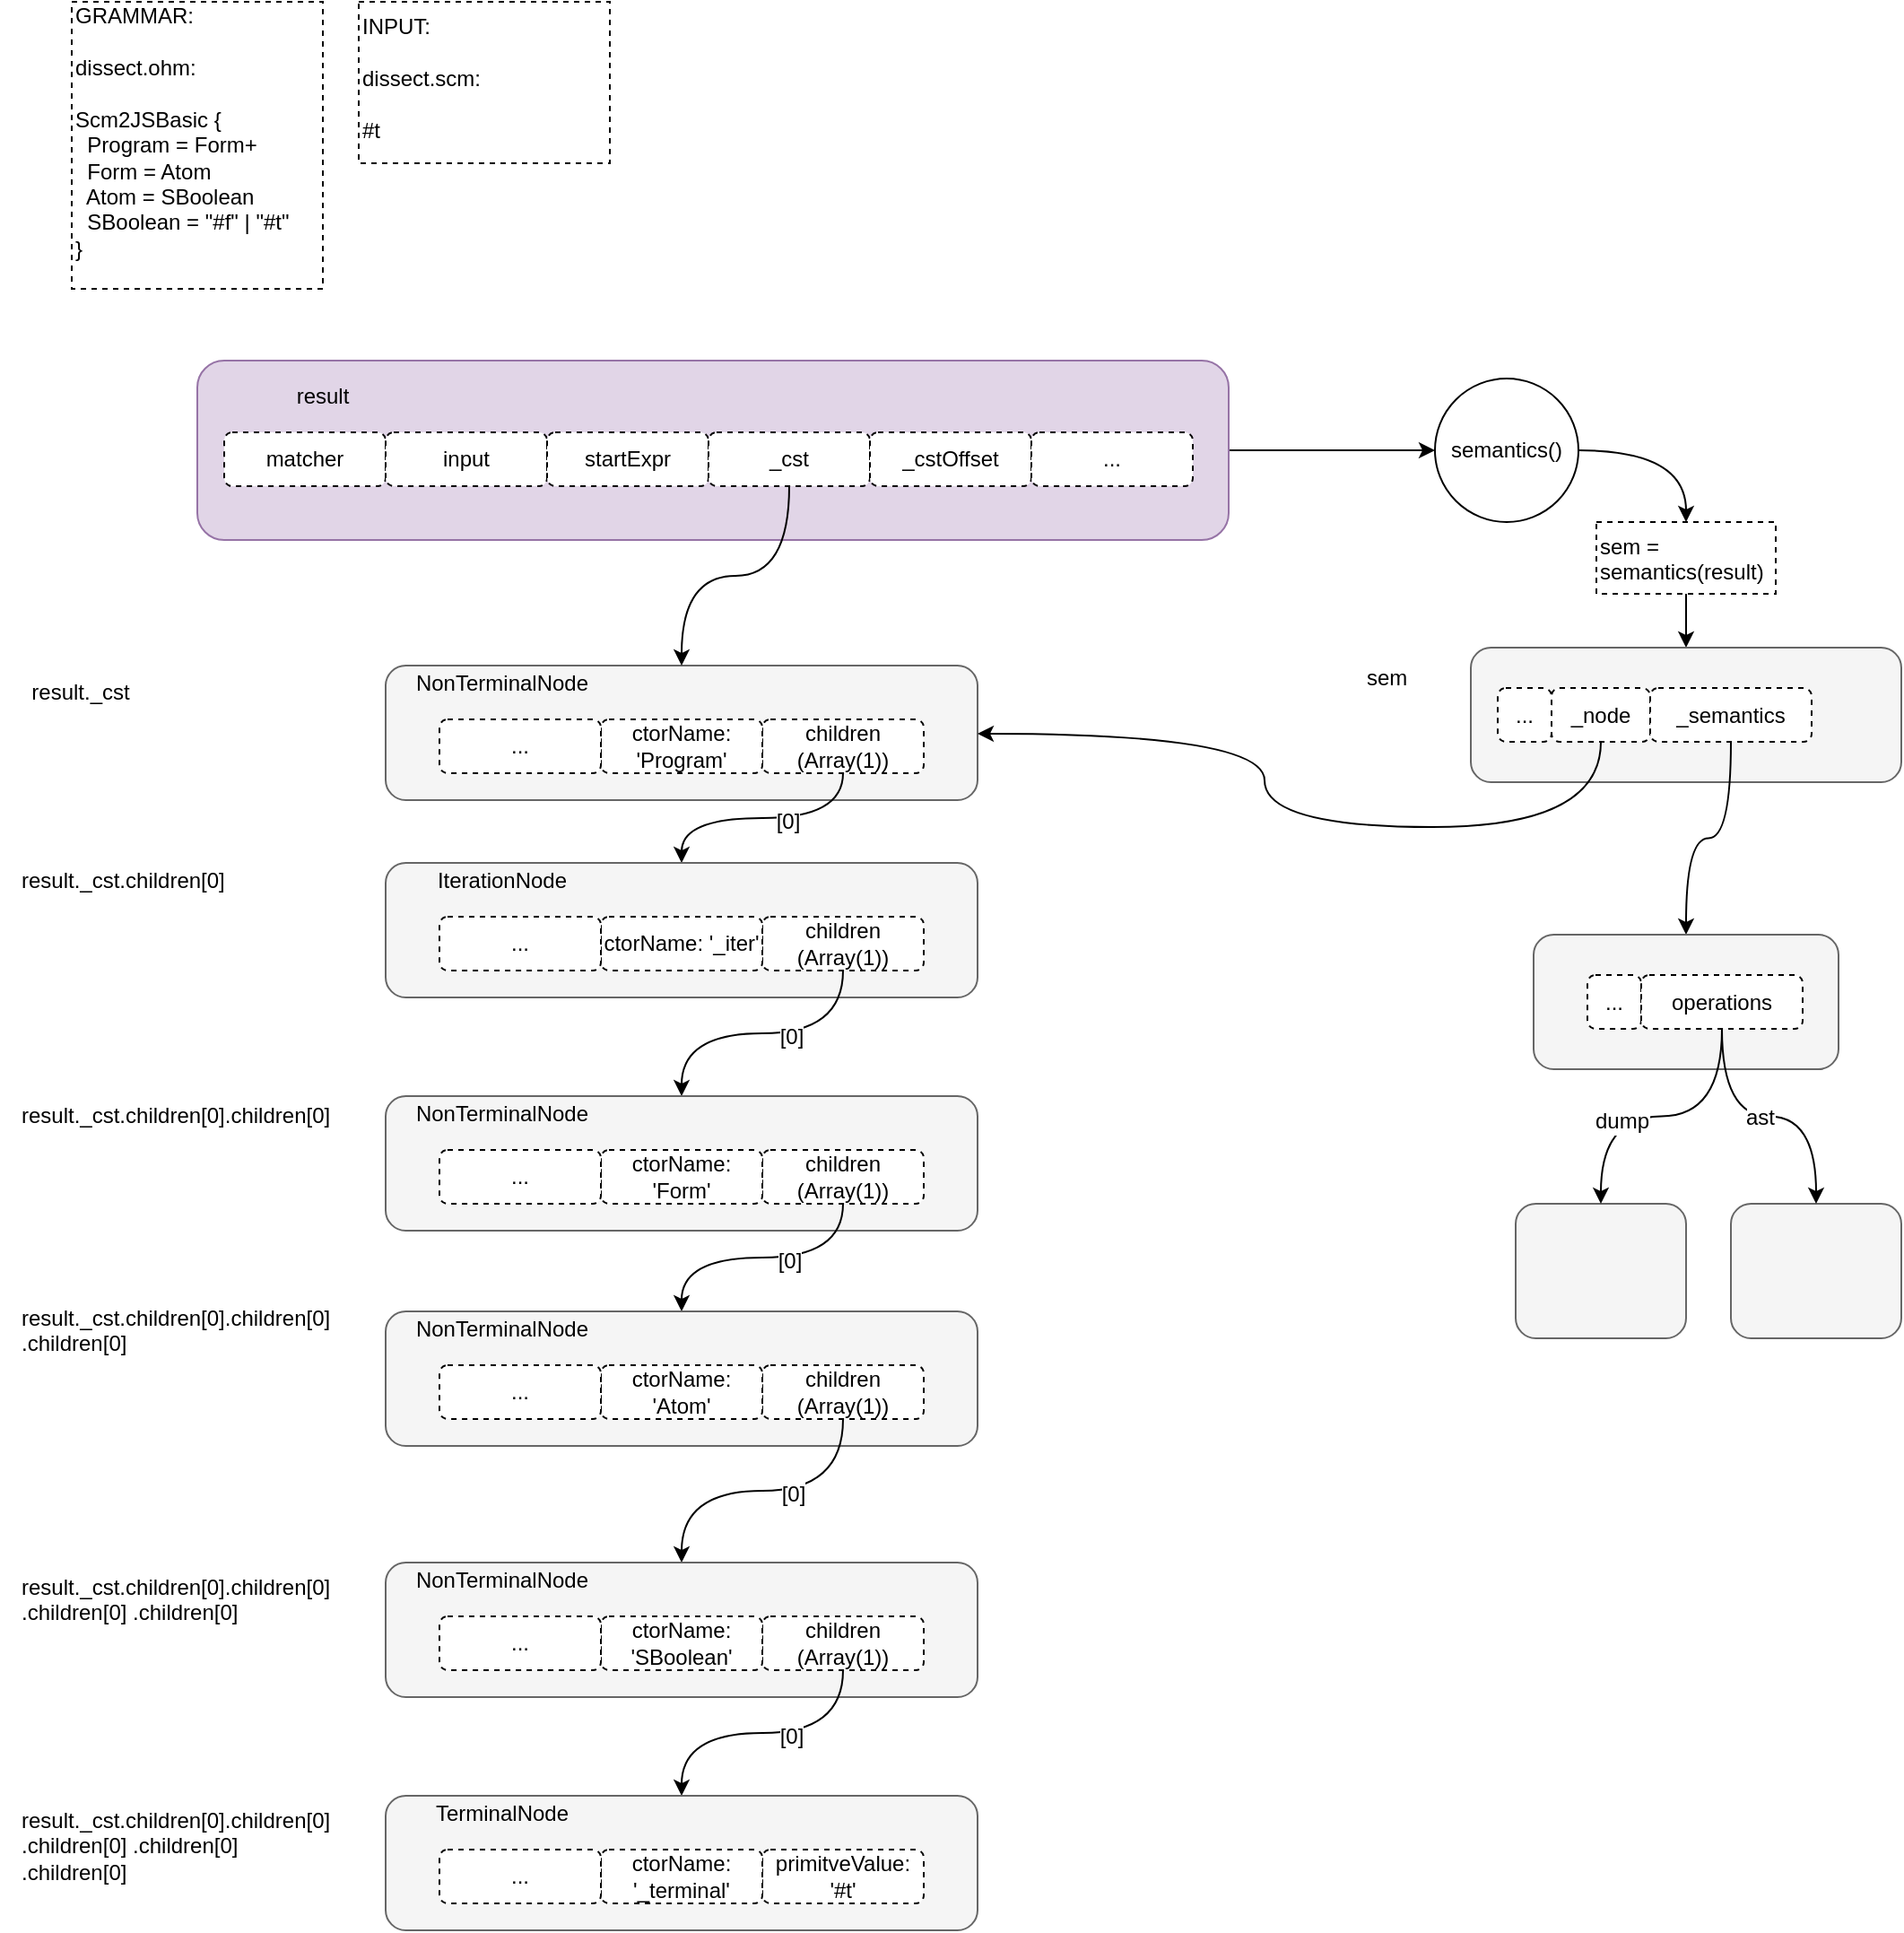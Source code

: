 <mxfile version="12.4.2" type="device" pages="1"><diagram id="KperV9c72vfCYivvjyZs" name="Page-1"><mxGraphModel dx="1580" dy="1131" grid="1" gridSize="10" guides="1" tooltips="1" connect="1" arrows="1" fold="1" page="1" pageScale="1" pageWidth="1100" pageHeight="850" math="0" shadow="0"><root><mxCell id="0"/><mxCell id="1" parent="0"/><mxCell id="xzGbgElI7qINsh0VWASf-55" value="" style="rounded=1;whiteSpace=wrap;html=1;strokeColor=#666666;align=center;fillColor=#f5f5f5;fontColor=#333333;" vertex="1" parent="1"><mxGeometry x="215" y="410" width="330" height="75" as="geometry"/></mxCell><mxCell id="xzGbgElI7qINsh0VWASf-1" value="&lt;div&gt;GRAMMAR:&lt;/div&gt;&lt;div&gt;&lt;br&gt;&lt;/div&gt;&lt;div&gt;dissect.ohm:&lt;/div&gt;&lt;div&gt;&lt;br&gt;&lt;/div&gt;&lt;div&gt;Scm2JSBasic {&lt;/div&gt;&lt;div&gt;&amp;nbsp; Program = Form+&lt;/div&gt;&lt;div&gt;&amp;nbsp; Form = Atom&lt;/div&gt;&lt;div&gt;&amp;nbsp; Atom = SBoolean&lt;/div&gt;&lt;div&gt;&amp;nbsp; SBoolean = &quot;#f&quot; | &quot;#t&quot;&lt;/div&gt;&lt;div&gt;}&lt;/div&gt;&lt;div&gt;&lt;br&gt;&lt;/div&gt;" style="text;html=1;strokeColor=#000000;fillColor=none;align=left;verticalAlign=middle;whiteSpace=wrap;rounded=0;dashed=1;" vertex="1" parent="1"><mxGeometry x="40" y="40" width="140" height="160" as="geometry"/></mxCell><mxCell id="xzGbgElI7qINsh0VWASf-2" value="&lt;div&gt;INPUT:&lt;/div&gt;&lt;div&gt;&lt;br&gt;&lt;/div&gt;&lt;div&gt;dissect.scm:&lt;/div&gt;&lt;div&gt;&lt;br&gt;&lt;/div&gt;&lt;div&gt;#t&lt;/div&gt;&lt;div&gt;&lt;br&gt;&lt;/div&gt;" style="text;html=1;strokeColor=#000000;fillColor=none;align=left;verticalAlign=top;whiteSpace=wrap;rounded=0;dashed=1;" vertex="1" parent="1"><mxGeometry x="200" y="40" width="140" height="90" as="geometry"/></mxCell><mxCell id="xzGbgElI7qINsh0VWASf-108" style="edgeStyle=orthogonalEdgeStyle;curved=1;orthogonalLoop=1;jettySize=auto;html=1;exitX=1;exitY=0.5;exitDx=0;exitDy=0;" edge="1" parent="1" source="xzGbgElI7qINsh0VWASf-4" target="xzGbgElI7qINsh0VWASf-106"><mxGeometry relative="1" as="geometry"/></mxCell><mxCell id="xzGbgElI7qINsh0VWASf-4" value="" style="rounded=1;whiteSpace=wrap;html=1;strokeColor=#9673a6;align=center;fillColor=#e1d5e7;" vertex="1" parent="1"><mxGeometry x="110" y="240" width="575" height="100" as="geometry"/></mxCell><mxCell id="xzGbgElI7qINsh0VWASf-5" value="matcher" style="rounded=1;whiteSpace=wrap;html=1;strokeColor=#000000;align=center;dashed=1;" vertex="1" parent="1"><mxGeometry x="125" y="280" width="90" height="30" as="geometry"/></mxCell><mxCell id="xzGbgElI7qINsh0VWASf-6" value="input" style="rounded=1;whiteSpace=wrap;html=1;strokeColor=#000000;align=center;dashed=1;" vertex="1" parent="1"><mxGeometry x="215" y="280" width="90" height="30" as="geometry"/></mxCell><mxCell id="xzGbgElI7qINsh0VWASf-7" value="startExpr" style="rounded=1;whiteSpace=wrap;html=1;strokeColor=#000000;align=center;dashed=1;" vertex="1" parent="1"><mxGeometry x="305" y="280" width="90" height="30" as="geometry"/></mxCell><mxCell id="xzGbgElI7qINsh0VWASf-57" style="edgeStyle=orthogonalEdgeStyle;curved=1;orthogonalLoop=1;jettySize=auto;html=1;entryX=0.5;entryY=0;entryDx=0;entryDy=0;" edge="1" parent="1" source="xzGbgElI7qINsh0VWASf-8" target="xzGbgElI7qINsh0VWASf-55"><mxGeometry relative="1" as="geometry"/></mxCell><mxCell id="xzGbgElI7qINsh0VWASf-8" value="_cst" style="rounded=1;whiteSpace=wrap;html=1;strokeColor=#000000;align=center;dashed=1;" vertex="1" parent="1"><mxGeometry x="395" y="280" width="90" height="30" as="geometry"/></mxCell><mxCell id="xzGbgElI7qINsh0VWASf-9" value="_cstOffset" style="rounded=1;whiteSpace=wrap;html=1;strokeColor=#000000;align=center;dashed=1;" vertex="1" parent="1"><mxGeometry x="485" y="280" width="90" height="30" as="geometry"/></mxCell><mxCell id="xzGbgElI7qINsh0VWASf-10" value="..." style="rounded=1;whiteSpace=wrap;html=1;strokeColor=#000000;align=center;dashed=1;" vertex="1" parent="1"><mxGeometry x="575" y="280" width="90" height="30" as="geometry"/></mxCell><mxCell id="xzGbgElI7qINsh0VWASf-26" style="edgeStyle=orthogonalEdgeStyle;curved=1;orthogonalLoop=1;jettySize=auto;html=1;exitX=0.5;exitY=1;exitDx=0;exitDy=0;entryX=0.5;entryY=0;entryDx=0;entryDy=0;" edge="1" parent="1" source="xzGbgElI7qINsh0VWASf-19" target="xzGbgElI7qINsh0VWASf-64"><mxGeometry relative="1" as="geometry"><mxPoint x="470" y="520" as="targetPoint"/></mxGeometry></mxCell><mxCell id="xzGbgElI7qINsh0VWASf-27" value="[0]" style="text;html=1;align=center;verticalAlign=middle;resizable=0;points=[];;labelBackgroundColor=#ffffff;" vertex="1" connectable="0" parent="xzGbgElI7qINsh0VWASf-26"><mxGeometry x="-0.2" y="2" relative="1" as="geometry"><mxPoint as="offset"/></mxGeometry></mxCell><mxCell id="xzGbgElI7qINsh0VWASf-19" value="children (Array(1))" style="rounded=1;whiteSpace=wrap;html=1;strokeColor=#000000;align=center;dashed=1;" vertex="1" parent="1"><mxGeometry x="425" y="440" width="90" height="30" as="geometry"/></mxCell><mxCell id="xzGbgElI7qINsh0VWASf-20" value="ctorName: 'Program'" style="rounded=1;whiteSpace=wrap;html=1;strokeColor=#000000;align=center;dashed=1;" vertex="1" parent="1"><mxGeometry x="335" y="440" width="90" height="30" as="geometry"/></mxCell><mxCell id="xzGbgElI7qINsh0VWASf-23" value="..." style="rounded=1;whiteSpace=wrap;html=1;strokeColor=#000000;align=center;dashed=1;" vertex="1" parent="1"><mxGeometry x="245" y="440" width="90" height="30" as="geometry"/></mxCell><mxCell id="xzGbgElI7qINsh0VWASf-56" value="NonTerminalNode" style="text;html=1;strokeColor=none;fillColor=none;align=center;verticalAlign=middle;whiteSpace=wrap;rounded=0;" vertex="1" parent="1"><mxGeometry x="225" y="410" width="110" height="20" as="geometry"/></mxCell><mxCell id="xzGbgElI7qINsh0VWASf-64" value="" style="rounded=1;whiteSpace=wrap;html=1;strokeColor=#666666;align=center;fillColor=#f5f5f5;fontColor=#333333;" vertex="1" parent="1"><mxGeometry x="215" y="520" width="330" height="75" as="geometry"/></mxCell><mxCell id="xzGbgElI7qINsh0VWASf-65" style="edgeStyle=orthogonalEdgeStyle;curved=1;orthogonalLoop=1;jettySize=auto;html=1;exitX=0.5;exitY=1;exitDx=0;exitDy=0;" edge="1" parent="1" source="xzGbgElI7qINsh0VWASf-67" target="xzGbgElI7qINsh0VWASf-71"><mxGeometry relative="1" as="geometry"><mxPoint x="470" y="630" as="targetPoint"/></mxGeometry></mxCell><mxCell id="xzGbgElI7qINsh0VWASf-66" value="[0]" style="text;html=1;align=center;verticalAlign=middle;resizable=0;points=[];;labelBackgroundColor=#ffffff;" vertex="1" connectable="0" parent="xzGbgElI7qINsh0VWASf-65"><mxGeometry x="-0.2" y="2" relative="1" as="geometry"><mxPoint as="offset"/></mxGeometry></mxCell><mxCell id="xzGbgElI7qINsh0VWASf-67" value="children (Array(1))" style="rounded=1;whiteSpace=wrap;html=1;strokeColor=#000000;align=center;dashed=1;" vertex="1" parent="1"><mxGeometry x="425" y="550" width="90" height="30" as="geometry"/></mxCell><mxCell id="xzGbgElI7qINsh0VWASf-68" value="ctorName: '_iter'" style="rounded=1;whiteSpace=wrap;html=1;strokeColor=#000000;align=center;dashed=1;" vertex="1" parent="1"><mxGeometry x="335" y="550" width="90" height="30" as="geometry"/></mxCell><mxCell id="xzGbgElI7qINsh0VWASf-69" value="..." style="rounded=1;whiteSpace=wrap;html=1;strokeColor=#000000;align=center;dashed=1;" vertex="1" parent="1"><mxGeometry x="245" y="550" width="90" height="30" as="geometry"/></mxCell><mxCell id="xzGbgElI7qINsh0VWASf-70" value="IterationNode" style="text;html=1;strokeColor=none;fillColor=none;align=center;verticalAlign=middle;whiteSpace=wrap;rounded=0;" vertex="1" parent="1"><mxGeometry x="225" y="520" width="110" height="20" as="geometry"/></mxCell><mxCell id="xzGbgElI7qINsh0VWASf-71" value="" style="rounded=1;whiteSpace=wrap;html=1;strokeColor=#666666;align=center;fillColor=#f5f5f5;fontColor=#333333;" vertex="1" parent="1"><mxGeometry x="215" y="650" width="330" height="75" as="geometry"/></mxCell><mxCell id="xzGbgElI7qINsh0VWASf-72" style="edgeStyle=orthogonalEdgeStyle;curved=1;orthogonalLoop=1;jettySize=auto;html=1;exitX=0.5;exitY=1;exitDx=0;exitDy=0;entryX=0.5;entryY=0;entryDx=0;entryDy=0;" edge="1" parent="1" source="xzGbgElI7qINsh0VWASf-74" target="xzGbgElI7qINsh0VWASf-85"><mxGeometry relative="1" as="geometry"><mxPoint x="470" y="760" as="targetPoint"/></mxGeometry></mxCell><mxCell id="xzGbgElI7qINsh0VWASf-73" value="[0]" style="text;html=1;align=center;verticalAlign=middle;resizable=0;points=[];;labelBackgroundColor=#ffffff;" vertex="1" connectable="0" parent="xzGbgElI7qINsh0VWASf-72"><mxGeometry x="-0.2" y="2" relative="1" as="geometry"><mxPoint as="offset"/></mxGeometry></mxCell><mxCell id="xzGbgElI7qINsh0VWASf-74" value="children (Array(1))" style="rounded=1;whiteSpace=wrap;html=1;strokeColor=#000000;align=center;dashed=1;" vertex="1" parent="1"><mxGeometry x="425" y="680" width="90" height="30" as="geometry"/></mxCell><mxCell id="xzGbgElI7qINsh0VWASf-75" value="ctorName: 'Form'" style="rounded=1;whiteSpace=wrap;html=1;strokeColor=#000000;align=center;dashed=1;" vertex="1" parent="1"><mxGeometry x="335" y="680" width="90" height="30" as="geometry"/></mxCell><mxCell id="xzGbgElI7qINsh0VWASf-76" value="..." style="rounded=1;whiteSpace=wrap;html=1;strokeColor=#000000;align=center;dashed=1;" vertex="1" parent="1"><mxGeometry x="245" y="680" width="90" height="30" as="geometry"/></mxCell><mxCell id="xzGbgElI7qINsh0VWASf-77" value="NonTerminalNode" style="text;html=1;strokeColor=none;fillColor=none;align=center;verticalAlign=middle;whiteSpace=wrap;rounded=0;" vertex="1" parent="1"><mxGeometry x="225" y="650" width="110" height="20" as="geometry"/></mxCell><mxCell id="xzGbgElI7qINsh0VWASf-85" value="" style="rounded=1;whiteSpace=wrap;html=1;strokeColor=#666666;align=center;fillColor=#f5f5f5;fontColor=#333333;" vertex="1" parent="1"><mxGeometry x="215" y="770" width="330" height="75" as="geometry"/></mxCell><mxCell id="xzGbgElI7qINsh0VWASf-86" style="edgeStyle=orthogonalEdgeStyle;curved=1;orthogonalLoop=1;jettySize=auto;html=1;exitX=0.5;exitY=1;exitDx=0;exitDy=0;entryX=0.5;entryY=0;entryDx=0;entryDy=0;" edge="1" parent="1" source="xzGbgElI7qINsh0VWASf-88" target="xzGbgElI7qINsh0VWASf-92"><mxGeometry relative="1" as="geometry"><mxPoint x="470" y="880" as="targetPoint"/></mxGeometry></mxCell><mxCell id="xzGbgElI7qINsh0VWASf-87" value="[0]" style="text;html=1;align=center;verticalAlign=middle;resizable=0;points=[];;labelBackgroundColor=#ffffff;" vertex="1" connectable="0" parent="xzGbgElI7qINsh0VWASf-86"><mxGeometry x="-0.2" y="2" relative="1" as="geometry"><mxPoint as="offset"/></mxGeometry></mxCell><mxCell id="xzGbgElI7qINsh0VWASf-88" value="children (Array(1))" style="rounded=1;whiteSpace=wrap;html=1;strokeColor=#000000;align=center;dashed=1;" vertex="1" parent="1"><mxGeometry x="425" y="800" width="90" height="30" as="geometry"/></mxCell><mxCell id="xzGbgElI7qINsh0VWASf-89" value="ctorName: 'Atom'" style="rounded=1;whiteSpace=wrap;html=1;strokeColor=#000000;align=center;dashed=1;" vertex="1" parent="1"><mxGeometry x="335" y="800" width="90" height="30" as="geometry"/></mxCell><mxCell id="xzGbgElI7qINsh0VWASf-90" value="..." style="rounded=1;whiteSpace=wrap;html=1;strokeColor=#000000;align=center;dashed=1;" vertex="1" parent="1"><mxGeometry x="245" y="800" width="90" height="30" as="geometry"/></mxCell><mxCell id="xzGbgElI7qINsh0VWASf-91" value="NonTerminalNode" style="text;html=1;strokeColor=none;fillColor=none;align=center;verticalAlign=middle;whiteSpace=wrap;rounded=0;" vertex="1" parent="1"><mxGeometry x="225" y="770" width="110" height="20" as="geometry"/></mxCell><mxCell id="xzGbgElI7qINsh0VWASf-92" value="" style="rounded=1;whiteSpace=wrap;html=1;strokeColor=#666666;align=center;fillColor=#f5f5f5;fontColor=#333333;" vertex="1" parent="1"><mxGeometry x="215" y="910" width="330" height="75" as="geometry"/></mxCell><mxCell id="xzGbgElI7qINsh0VWASf-93" style="edgeStyle=orthogonalEdgeStyle;curved=1;orthogonalLoop=1;jettySize=auto;html=1;exitX=0.5;exitY=1;exitDx=0;exitDy=0;" edge="1" parent="1" source="xzGbgElI7qINsh0VWASf-95" target="xzGbgElI7qINsh0VWASf-99"><mxGeometry relative="1" as="geometry"><mxPoint x="460" y="1020" as="targetPoint"/></mxGeometry></mxCell><mxCell id="xzGbgElI7qINsh0VWASf-94" value="[0]" style="text;html=1;align=center;verticalAlign=middle;resizable=0;points=[];;labelBackgroundColor=#ffffff;" vertex="1" connectable="0" parent="xzGbgElI7qINsh0VWASf-93"><mxGeometry x="-0.2" y="2" relative="1" as="geometry"><mxPoint as="offset"/></mxGeometry></mxCell><mxCell id="xzGbgElI7qINsh0VWASf-95" value="children (Array(1))" style="rounded=1;whiteSpace=wrap;html=1;strokeColor=#000000;align=center;dashed=1;" vertex="1" parent="1"><mxGeometry x="425" y="940" width="90" height="30" as="geometry"/></mxCell><mxCell id="xzGbgElI7qINsh0VWASf-96" value="ctorName: 'SBoolean'" style="rounded=1;whiteSpace=wrap;html=1;strokeColor=#000000;align=center;dashed=1;" vertex="1" parent="1"><mxGeometry x="335" y="940" width="90" height="30" as="geometry"/></mxCell><mxCell id="xzGbgElI7qINsh0VWASf-97" value="..." style="rounded=1;whiteSpace=wrap;html=1;strokeColor=#000000;align=center;dashed=1;" vertex="1" parent="1"><mxGeometry x="245" y="940" width="90" height="30" as="geometry"/></mxCell><mxCell id="xzGbgElI7qINsh0VWASf-98" value="NonTerminalNode" style="text;html=1;strokeColor=none;fillColor=none;align=center;verticalAlign=middle;whiteSpace=wrap;rounded=0;" vertex="1" parent="1"><mxGeometry x="225" y="910" width="110" height="20" as="geometry"/></mxCell><mxCell id="xzGbgElI7qINsh0VWASf-99" value="" style="rounded=1;whiteSpace=wrap;html=1;strokeColor=#666666;align=center;fillColor=#f5f5f5;fontColor=#333333;" vertex="1" parent="1"><mxGeometry x="215" y="1040" width="330" height="75" as="geometry"/></mxCell><mxCell id="xzGbgElI7qINsh0VWASf-102" value="primitveValue: '#t'" style="rounded=1;whiteSpace=wrap;html=1;strokeColor=#000000;align=center;dashed=1;" vertex="1" parent="1"><mxGeometry x="425" y="1070" width="90" height="30" as="geometry"/></mxCell><mxCell id="xzGbgElI7qINsh0VWASf-103" value="ctorName: '_terminal'" style="rounded=1;whiteSpace=wrap;html=1;strokeColor=#000000;align=center;dashed=1;" vertex="1" parent="1"><mxGeometry x="335" y="1070" width="90" height="30" as="geometry"/></mxCell><mxCell id="xzGbgElI7qINsh0VWASf-104" value="..." style="rounded=1;whiteSpace=wrap;html=1;strokeColor=#000000;align=center;dashed=1;" vertex="1" parent="1"><mxGeometry x="245" y="1070" width="90" height="30" as="geometry"/></mxCell><mxCell id="xzGbgElI7qINsh0VWASf-105" value="TerminalNode" style="text;html=1;strokeColor=none;fillColor=none;align=center;verticalAlign=middle;whiteSpace=wrap;rounded=0;" vertex="1" parent="1"><mxGeometry x="225" y="1040" width="110" height="20" as="geometry"/></mxCell><mxCell id="xzGbgElI7qINsh0VWASf-116" style="edgeStyle=orthogonalEdgeStyle;curved=1;orthogonalLoop=1;jettySize=auto;html=1;entryX=0.5;entryY=0;entryDx=0;entryDy=0;" edge="1" parent="1" source="xzGbgElI7qINsh0VWASf-148" target="xzGbgElI7qINsh0VWASf-109"><mxGeometry relative="1" as="geometry"/></mxCell><mxCell id="xzGbgElI7qINsh0VWASf-106" value="semantics()" style="ellipse;whiteSpace=wrap;html=1;aspect=fixed;rounded=1;strokeColor=#000000;align=center;" vertex="1" parent="1"><mxGeometry x="800" y="250" width="80" height="80" as="geometry"/></mxCell><mxCell id="xzGbgElI7qINsh0VWASf-107" value="result" style="text;html=1;strokeColor=none;fillColor=none;align=center;verticalAlign=middle;whiteSpace=wrap;rounded=0;" vertex="1" parent="1"><mxGeometry x="125" y="250" width="110" height="20" as="geometry"/></mxCell><mxCell id="xzGbgElI7qINsh0VWASf-109" value="" style="rounded=1;whiteSpace=wrap;html=1;strokeColor=#666666;align=center;fillColor=#f5f5f5;fontColor=#333333;" vertex="1" parent="1"><mxGeometry x="820" y="400" width="240" height="75" as="geometry"/></mxCell><mxCell id="xzGbgElI7qINsh0VWASf-155" style="edgeStyle=orthogonalEdgeStyle;curved=1;orthogonalLoop=1;jettySize=auto;html=1;exitX=0.5;exitY=1;exitDx=0;exitDy=0;" edge="1" parent="1" source="xzGbgElI7qINsh0VWASf-112" target="xzGbgElI7qINsh0VWASf-55"><mxGeometry relative="1" as="geometry"><Array as="points"><mxPoint x="893" y="500"/><mxPoint x="705" y="500"/><mxPoint x="705" y="448"/></Array></mxGeometry></mxCell><mxCell id="xzGbgElI7qINsh0VWASf-112" value="_node" style="rounded=1;whiteSpace=wrap;html=1;strokeColor=#000000;align=center;dashed=1;" vertex="1" parent="1"><mxGeometry x="865" y="422.5" width="55" height="30" as="geometry"/></mxCell><mxCell id="xzGbgElI7qINsh0VWASf-114" value="..." style="rounded=1;whiteSpace=wrap;html=1;strokeColor=#000000;align=center;dashed=1;" vertex="1" parent="1"><mxGeometry x="835" y="422.5" width="30" height="30" as="geometry"/></mxCell><mxCell id="xzGbgElI7qINsh0VWASf-142" value="result._cst" style="text;html=1;strokeColor=none;fillColor=none;align=center;verticalAlign=middle;whiteSpace=wrap;rounded=0;dashed=1;" vertex="1" parent="1"><mxGeometry y="415" width="90" height="20" as="geometry"/></mxCell><mxCell id="xzGbgElI7qINsh0VWASf-143" value="result._cst.children[0]" style="text;html=1;strokeColor=none;fillColor=none;align=left;verticalAlign=middle;whiteSpace=wrap;rounded=0;dashed=1;" vertex="1" parent="1"><mxGeometry x="10" y="520" width="120" height="20" as="geometry"/></mxCell><mxCell id="xzGbgElI7qINsh0VWASf-144" value="result._cst.children[0].children[0]" style="text;html=1;strokeColor=none;fillColor=none;align=left;verticalAlign=middle;whiteSpace=wrap;rounded=0;dashed=1;" vertex="1" parent="1"><mxGeometry x="10" y="651" width="180" height="20" as="geometry"/></mxCell><mxCell id="xzGbgElI7qINsh0VWASf-145" value="result._cst.children[0].children[0] .children[0]" style="text;html=1;strokeColor=none;fillColor=none;align=left;verticalAlign=top;whiteSpace=wrap;rounded=0;dashed=1;" vertex="1" parent="1"><mxGeometry x="10" y="760" width="180" height="40" as="geometry"/></mxCell><mxCell id="xzGbgElI7qINsh0VWASf-146" value="result._cst.children[0].children[0] .children[0] .children[0]" style="text;html=1;strokeColor=none;fillColor=none;align=left;verticalAlign=top;whiteSpace=wrap;rounded=0;dashed=1;" vertex="1" parent="1"><mxGeometry x="10" y="910" width="180" height="40" as="geometry"/></mxCell><mxCell id="xzGbgElI7qINsh0VWASf-147" value="result._cst.children[0].children[0] .children[0] .children[0] .children[0]" style="text;html=1;strokeColor=none;fillColor=none;align=left;verticalAlign=top;whiteSpace=wrap;rounded=0;dashed=1;" vertex="1" parent="1"><mxGeometry x="10" y="1040" width="180" height="60" as="geometry"/></mxCell><mxCell id="xzGbgElI7qINsh0VWASf-162" style="edgeStyle=orthogonalEdgeStyle;curved=1;orthogonalLoop=1;jettySize=auto;html=1;exitX=0.5;exitY=1;exitDx=0;exitDy=0;" edge="1" parent="1" source="xzGbgElI7qINsh0VWASf-153" target="xzGbgElI7qINsh0VWASf-156"><mxGeometry relative="1" as="geometry"/></mxCell><mxCell id="xzGbgElI7qINsh0VWASf-153" value="_semantics" style="rounded=1;whiteSpace=wrap;html=1;strokeColor=#000000;align=center;dashed=1;" vertex="1" parent="1"><mxGeometry x="920" y="422.5" width="90" height="30" as="geometry"/></mxCell><mxCell id="xzGbgElI7qINsh0VWASf-156" value="" style="rounded=1;whiteSpace=wrap;html=1;strokeColor=#666666;align=center;fillColor=#f5f5f5;fontColor=#333333;container=1;" vertex="1" parent="1"><mxGeometry x="855" y="560" width="170" height="75" as="geometry"/></mxCell><mxCell id="xzGbgElI7qINsh0VWASf-158" value="..." style="rounded=1;whiteSpace=wrap;html=1;strokeColor=#000000;align=center;dashed=1;" vertex="1" parent="xzGbgElI7qINsh0VWASf-156"><mxGeometry x="30" y="22.5" width="30" height="30" as="geometry"/></mxCell><mxCell id="xzGbgElI7qINsh0VWASf-159" value="operations" style="rounded=1;whiteSpace=wrap;html=1;strokeColor=#000000;align=center;dashed=1;" vertex="1" parent="xzGbgElI7qINsh0VWASf-156"><mxGeometry x="60" y="22.5" width="90" height="30" as="geometry"/></mxCell><mxCell id="xzGbgElI7qINsh0VWASf-163" value="" style="rounded=1;whiteSpace=wrap;html=1;strokeColor=#666666;align=center;fillColor=#f5f5f5;fontColor=#333333;container=1;" vertex="1" parent="1"><mxGeometry x="845" y="710" width="95" height="75" as="geometry"><mxRectangle x="765" y="715" width="50" height="40" as="alternateBounds"/></mxGeometry></mxCell><mxCell id="xzGbgElI7qINsh0VWASf-166" value="" style="rounded=1;whiteSpace=wrap;html=1;strokeColor=#666666;align=center;fillColor=#f5f5f5;fontColor=#333333;container=1;" vertex="1" parent="1"><mxGeometry x="965" y="710" width="95" height="75" as="geometry"><mxRectangle x="765" y="715" width="50" height="40" as="alternateBounds"/></mxGeometry></mxCell><mxCell id="xzGbgElI7qINsh0VWASf-167" style="edgeStyle=orthogonalEdgeStyle;curved=1;orthogonalLoop=1;jettySize=auto;html=1;exitX=0.5;exitY=1;exitDx=0;exitDy=0;entryX=0.5;entryY=0;entryDx=0;entryDy=0;" edge="1" parent="1" source="xzGbgElI7qINsh0VWASf-159" target="xzGbgElI7qINsh0VWASf-163"><mxGeometry relative="1" as="geometry"/></mxCell><mxCell id="xzGbgElI7qINsh0VWASf-169" value="dump" style="text;html=1;align=center;verticalAlign=middle;resizable=0;points=[];;labelBackgroundColor=#ffffff;" vertex="1" connectable="0" parent="xzGbgElI7qINsh0VWASf-167"><mxGeometry x="0.271" y="2" relative="1" as="geometry"><mxPoint as="offset"/></mxGeometry></mxCell><mxCell id="xzGbgElI7qINsh0VWASf-168" style="edgeStyle=orthogonalEdgeStyle;curved=1;orthogonalLoop=1;jettySize=auto;html=1;exitX=0.5;exitY=1;exitDx=0;exitDy=0;entryX=0.5;entryY=0;entryDx=0;entryDy=0;" edge="1" parent="1" source="xzGbgElI7qINsh0VWASf-159" target="xzGbgElI7qINsh0VWASf-166"><mxGeometry relative="1" as="geometry"/></mxCell><mxCell id="xzGbgElI7qINsh0VWASf-170" value="ast" style="text;html=1;align=center;verticalAlign=middle;resizable=0;points=[];;labelBackgroundColor=#ffffff;" vertex="1" connectable="0" parent="xzGbgElI7qINsh0VWASf-168"><mxGeometry x="-0.297" y="17" relative="1" as="geometry"><mxPoint x="17" y="17" as="offset"/></mxGeometry></mxCell><mxCell id="xzGbgElI7qINsh0VWASf-171" value="sem" style="text;html=1;strokeColor=none;fillColor=none;align=left;verticalAlign=top;whiteSpace=wrap;rounded=0;dashed=1;" vertex="1" parent="1"><mxGeometry x="760" y="402.5" width="40" height="27.5" as="geometry"/></mxCell><mxCell id="xzGbgElI7qINsh0VWASf-148" value="sem = semantics(result)" style="text;html=1;strokeColor=#000000;fillColor=none;align=left;verticalAlign=top;whiteSpace=wrap;rounded=0;dashed=1;" vertex="1" parent="1"><mxGeometry x="890" y="330" width="100" height="40" as="geometry"/></mxCell><mxCell id="xzGbgElI7qINsh0VWASf-172" style="edgeStyle=orthogonalEdgeStyle;curved=1;orthogonalLoop=1;jettySize=auto;html=1;entryX=0.5;entryY=0;entryDx=0;entryDy=0;exitX=1;exitY=0.5;exitDx=0;exitDy=0;" edge="1" parent="1" source="xzGbgElI7qINsh0VWASf-106" target="xzGbgElI7qINsh0VWASf-148"><mxGeometry relative="1" as="geometry"><mxPoint x="840" y="330" as="sourcePoint"/><mxPoint x="940" y="400" as="targetPoint"/></mxGeometry></mxCell></root></mxGraphModel></diagram></mxfile>